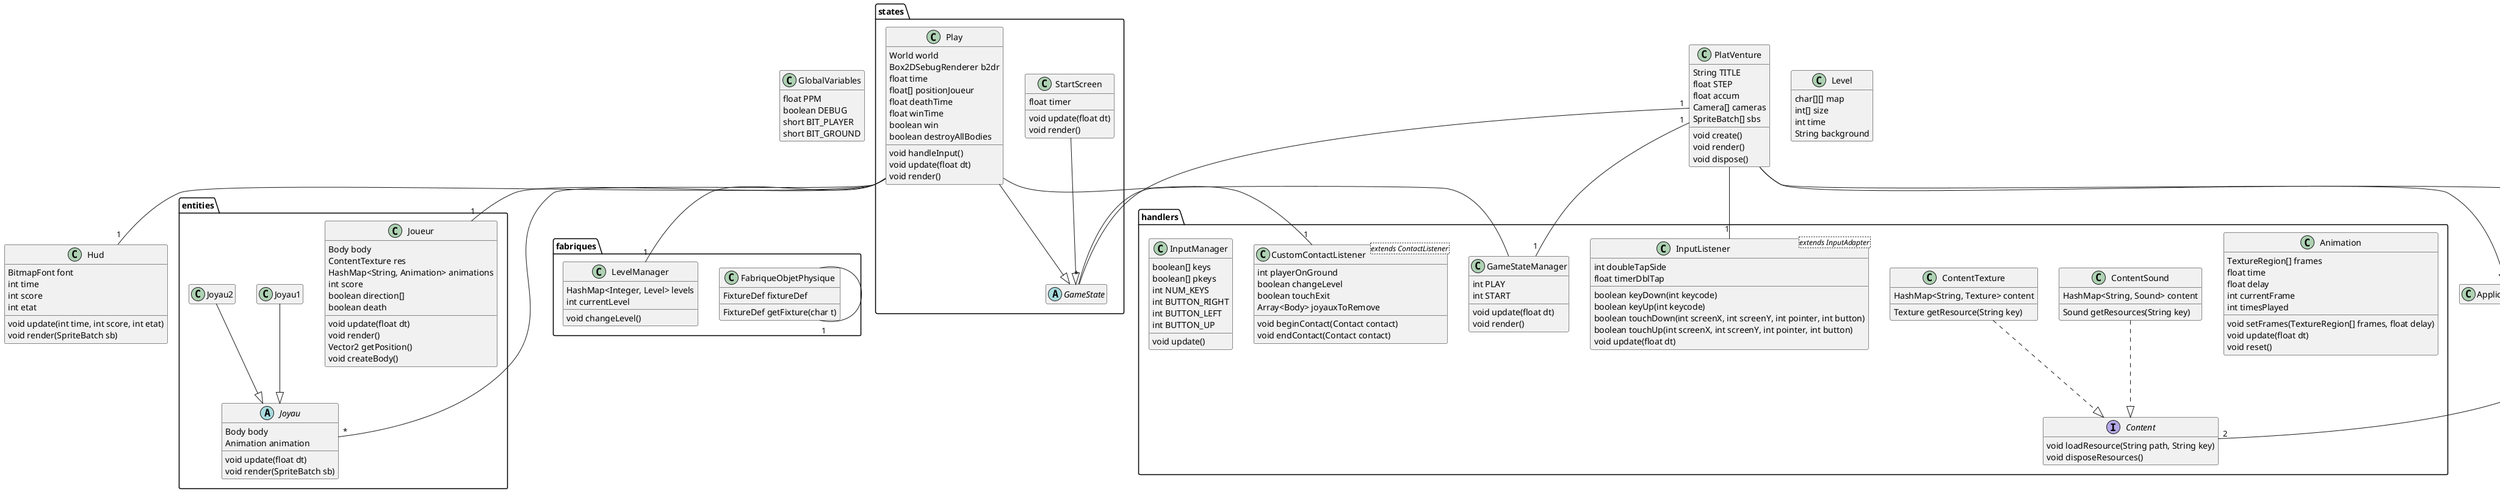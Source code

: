 @startuml
hide empty members

package entities {
class Joueur {
Body body
ContentTexture res
HashMap<String, Animation> animations
int score
boolean direction[]
boolean death
void update(float dt)
void render()
Vector2 getPosition()
void createBody()
}
abstract Joyau {
Body body
Animation animation
void update(float dt)
void render(SpriteBatch sb)
}
class Joyau1
class Joyau2
}

package fabriques {
class FabriqueObjetPhysique {
FixtureDef fixtureDef
FixtureDef getFixture(char t)
}
FabriqueObjetPhysique --"1" FabriqueObjetPhysique
class LevelManager {
HashMap<Integer, Level> levels
int currentLevel
void changeLevel()
}
}

package handlers {
class Animation {
TextureRegion[] frames
float time
float delay
int currentFrame
int timesPlayed
void setFrames(TextureRegion[] frames, float delay)
void update(float dt)
void reset()
}
interface Content {
void loadResource(String path, String key)
void disposeResources()
}
class ContentSound {
HashMap<String, Sound> content
Sound getResources(String key)
}
class ContentTexture {
HashMap<String, Texture> content
Texture getResource(String key)
}
class CustomContactListener<extends ContactListener> {
int playerOnGround
boolean changeLevel
boolean touchExit
Array<Body> joyauxToRemove
void beginContact(Contact contact)
void endContact(Contact contact)
}
class GameStateManager {
int PLAY
int START
void update(float dt)
void render()
}
class InputListener<extends InputAdapter> {
int doubleTapSide
float timerDblTap
boolean keyDown(int keycode)
boolean keyUp(int keycode)
boolean touchDown(int screenX, int screenY, int pointer, int button)
boolean touchUp(int screenX, int screenY, int pointer, int button)
void update(float dt)
}
class InputManager {
boolean[] keys
boolean[] pkeys
int NUM_KEYS
int BUTTON_RIGHT
int BUTTON_LEFT
int BUTTON_UP
void update()
}
}

package states {
abstract GameState
class Play {
World world
Box2DSebugRenderer b2dr
float time
float[] positionJoueur
float deathTime
float winTime
boolean win
boolean destroyAllBodies
void handleInput()
void update(float dt)
void render()
}
class StartScreen {
float timer
void update(float dt)
void render()
}
}

class GlobalVariables {
float PPM
boolean DEBUG
short BIT_PLAYER
short BIT_GROUND
}
class Hud {
BitmapFont font
int time
int score
int etat
void update(int time, int score, int etat)
void render(SpriteBatch sb)
}
class Level {
char[][] map
int[] size
int time
String background
}
class PlatVenture {
String TITLE
float STEP
float accum
Camera[] cameras
SpriteBatch[] sbs
void create()
void render()
void dispose()
}

Joyau1 --|> Joyau
Joyau2 --|> Joyau

PlatVenture --|> ApplicationAdapter

Play --|> GameState
StartScreen --|> GameState

ContentSound ..|> Content
ContentTexture ..|> Content

PlatVenture "1"--"1" GameStateManager
PlatVenture --"2" Content
PlatVenture --"1" InputListener
PlatVenture "1"-- GameState

Play --"1" Joueur
Play --"*" Joyau
Play --"1" LevelManager
Play --"1" Hud
Play --"1" CustomContactListener

GameStateManager --"*" GameState
@enduml